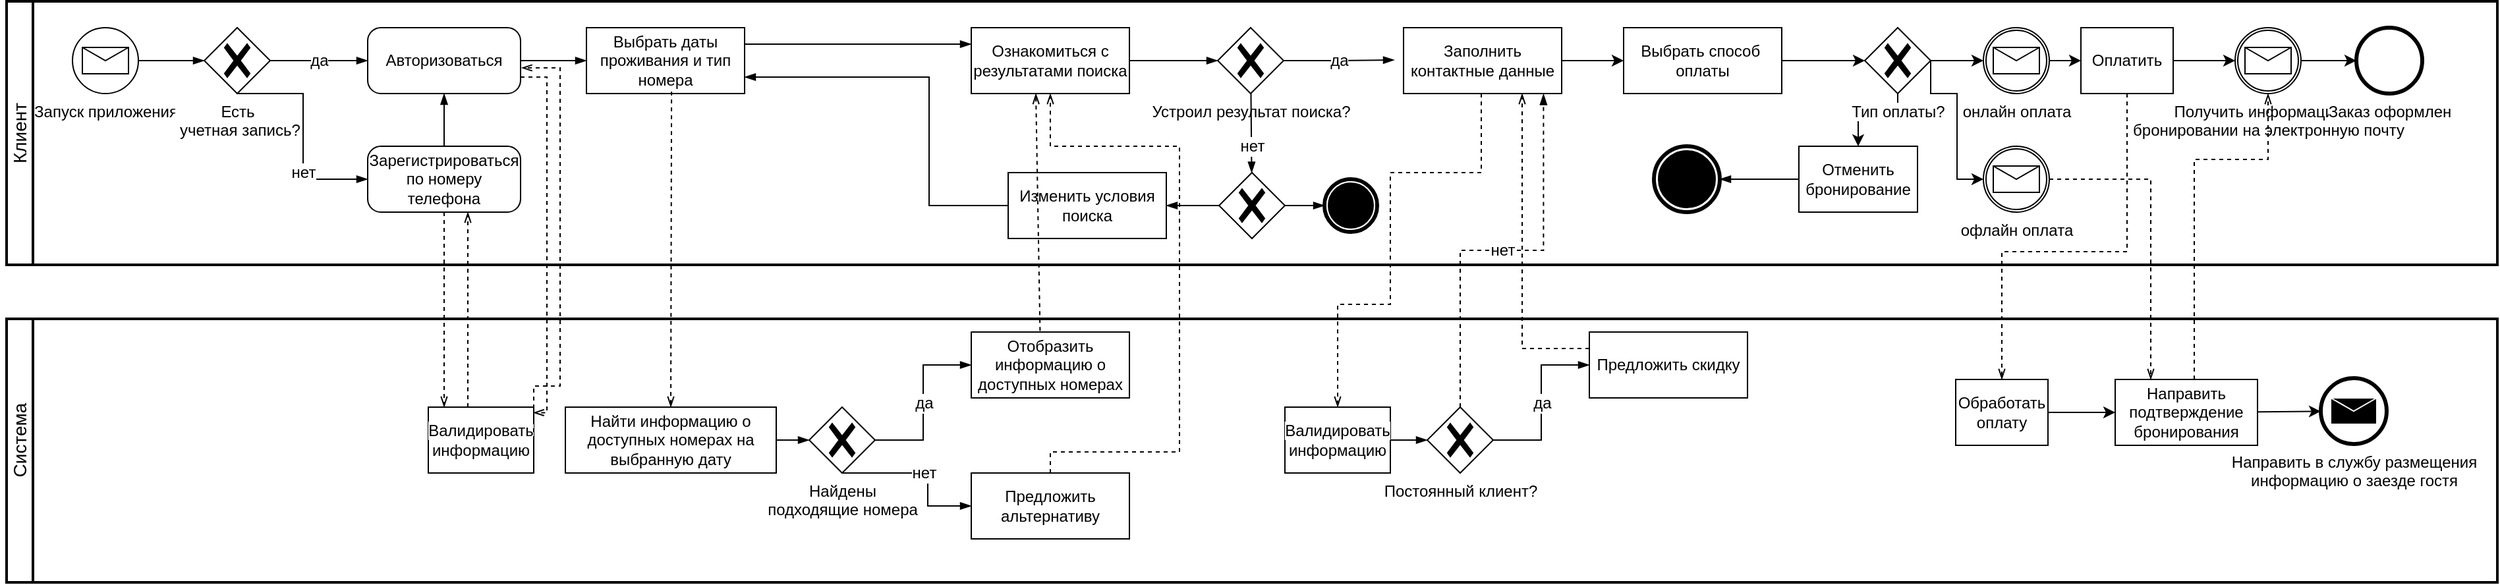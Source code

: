 <mxfile version="26.2.12">
  <diagram name="Страница — 1" id="QT2vmBxy5T35y_oJY8uC">
    <mxGraphModel dx="989" dy="602" grid="1" gridSize="10" guides="1" tooltips="1" connect="1" arrows="1" fold="1" page="1" pageScale="1" pageWidth="827" pageHeight="1169" math="0" shadow="0">
      <root>
        <mxCell id="0" />
        <mxCell id="1" parent="0" />
        <mxCell id="n1gyFduvwM2Q70atBlgJ-3" value="" style="swimlane;html=1;startSize=20;fontStyle=0;collapsible=0;horizontal=0;swimlaneLine=1;swimlaneFillColor=#ffffff;strokeWidth=2;whiteSpace=wrap;" parent="1" vertex="1">
          <mxGeometry x="80" y="40" width="1890" height="200" as="geometry" />
        </mxCell>
        <mxCell id="n1gyFduvwM2Q70atBlgJ-4" value="&lt;font style=&quot;font-size: 14px;&quot;&gt;Клиент&lt;/font&gt;" style="text;html=1;align=center;verticalAlign=middle;whiteSpace=wrap;rounded=0;rotation=-90;" parent="n1gyFduvwM2Q70atBlgJ-3" vertex="1">
          <mxGeometry x="-20" y="85" width="60" height="30" as="geometry" />
        </mxCell>
        <mxCell id="n1gyFduvwM2Q70atBlgJ-7" value="Запуск приложения" style="points=[[0.145,0.145,0],[0.5,0,0],[0.855,0.145,0],[1,0.5,0],[0.855,0.855,0],[0.5,1,0],[0.145,0.855,0],[0,0.5,0]];shape=mxgraph.bpmn.event;html=1;verticalLabelPosition=bottom;labelBackgroundColor=#ffffff;verticalAlign=top;align=center;perimeter=ellipsePerimeter;outlineConnect=0;aspect=fixed;outline=standard;symbol=message;" parent="n1gyFduvwM2Q70atBlgJ-3" vertex="1">
          <mxGeometry x="50" y="20" width="50" height="50" as="geometry" />
        </mxCell>
        <mxCell id="n1gyFduvwM2Q70atBlgJ-8" value="Есть&lt;br&gt;&amp;nbsp;учетная запись?" style="points=[[0.25,0.25,0],[0.5,0,0],[0.75,0.25,0],[1,0.5,0],[0.75,0.75,0],[0.5,1,0],[0.25,0.75,0],[0,0.5,0]];shape=mxgraph.bpmn.gateway2;html=1;verticalLabelPosition=bottom;labelBackgroundColor=#ffffff;verticalAlign=top;align=center;perimeter=rhombusPerimeter;outlineConnect=0;outline=none;symbol=none;gwType=exclusive;" parent="n1gyFduvwM2Q70atBlgJ-3" vertex="1">
          <mxGeometry x="150" y="20" width="50" height="50" as="geometry" />
        </mxCell>
        <mxCell id="n1gyFduvwM2Q70atBlgJ-9" value="Авторизоваться" style="rounded=1;whiteSpace=wrap;html=1;container=1;collapsible=0;absoluteArcSize=1;arcSize=20;childLayout=stackLayout;horizontal=1;horizontalStack=0;resizeParent=1;resizeParentMax=0;resizeLast=0;" parent="n1gyFduvwM2Q70atBlgJ-3" vertex="1">
          <mxGeometry x="274" y="20" width="116" height="50" as="geometry" />
        </mxCell>
        <mxCell id="n1gyFduvwM2Q70atBlgJ-10" value="Зарегистрироваться по номеру телефона" style="rounded=1;whiteSpace=wrap;html=1;container=1;collapsible=0;absoluteArcSize=1;arcSize=20;childLayout=stackLayout;horizontal=1;horizontalStack=0;resizeParent=1;resizeParentMax=0;resizeLast=0;" parent="n1gyFduvwM2Q70atBlgJ-3" vertex="1">
          <mxGeometry x="274" y="110" width="116" height="50" as="geometry" />
        </mxCell>
        <mxCell id="n1gyFduvwM2Q70atBlgJ-11" value="да" style="edgeStyle=elbowEdgeStyle;fontSize=12;html=1;endArrow=blockThin;endFill=1;rounded=0;" parent="n1gyFduvwM2Q70atBlgJ-3" source="n1gyFduvwM2Q70atBlgJ-8" target="n1gyFduvwM2Q70atBlgJ-9" edge="1">
          <mxGeometry width="160" relative="1" as="geometry">
            <mxPoint x="200" y="50" as="sourcePoint" />
            <mxPoint x="270" y="50" as="targetPoint" />
          </mxGeometry>
        </mxCell>
        <mxCell id="n1gyFduvwM2Q70atBlgJ-12" value="нет" style="edgeStyle=elbowEdgeStyle;fontSize=12;html=1;endArrow=blockThin;endFill=1;rounded=0;entryX=0;entryY=0.5;entryDx=0;entryDy=0;exitX=0.5;exitY=1;exitDx=0;exitDy=0;exitPerimeter=0;" parent="n1gyFduvwM2Q70atBlgJ-3" source="n1gyFduvwM2Q70atBlgJ-8" target="n1gyFduvwM2Q70atBlgJ-10" edge="1">
          <mxGeometry x="0.342" width="160" relative="1" as="geometry">
            <mxPoint x="210" y="55" as="sourcePoint" />
            <mxPoint x="284" y="55" as="targetPoint" />
            <Array as="points">
              <mxPoint x="225" y="110" />
            </Array>
            <mxPoint as="offset" />
          </mxGeometry>
        </mxCell>
        <mxCell id="n1gyFduvwM2Q70atBlgJ-13" value="" style="edgeStyle=elbowEdgeStyle;fontSize=12;html=1;endArrow=blockThin;endFill=1;rounded=0;entryX=0.5;entryY=1;entryDx=0;entryDy=0;" parent="n1gyFduvwM2Q70atBlgJ-3" source="n1gyFduvwM2Q70atBlgJ-10" target="n1gyFduvwM2Q70atBlgJ-9" edge="1">
          <mxGeometry width="160" relative="1" as="geometry">
            <mxPoint x="460" y="140" as="sourcePoint" />
            <mxPoint x="620" y="140" as="targetPoint" />
          </mxGeometry>
        </mxCell>
        <mxCell id="n1gyFduvwM2Q70atBlgJ-18" value="&lt;span style=&quot;text-align: left; background-color: rgb(255, 255, 255);&quot;&gt;&lt;font face=&quot;Helvetica&quot; style=&quot;font-size: 12px;&quot;&gt;Выбрать даты проживания и тип номера&lt;/font&gt;&lt;/span&gt;" style="points=[[0.25,0,0],[0.5,0,0],[0.75,0,0],[1,0.25,0],[1,0.5,0],[1,0.75,0],[0.75,1,0],[0.5,1,0],[0.25,1,0],[0,0.75,0],[0,0.5,0],[0,0.25,0]];shape=mxgraph.bpmn.task2;whiteSpace=wrap;rectStyle=rounded;size=10;html=1;container=1;expand=0;collapsible=0;taskMarker=abstract;" parent="n1gyFduvwM2Q70atBlgJ-3" vertex="1">
          <mxGeometry x="440" y="20" width="120" height="50" as="geometry" />
        </mxCell>
        <mxCell id="n1gyFduvwM2Q70atBlgJ-19" value="" style="edgeStyle=elbowEdgeStyle;fontSize=12;html=1;endArrow=blockThin;endFill=1;rounded=0;exitX=1;exitY=0.5;exitDx=0;exitDy=0;" parent="n1gyFduvwM2Q70atBlgJ-3" source="n1gyFduvwM2Q70atBlgJ-9" target="n1gyFduvwM2Q70atBlgJ-18" edge="1">
          <mxGeometry width="160" relative="1" as="geometry">
            <mxPoint x="390" y="60" as="sourcePoint" />
            <mxPoint x="550" y="60" as="targetPoint" />
          </mxGeometry>
        </mxCell>
        <mxCell id="n1gyFduvwM2Q70atBlgJ-23" value="" style="edgeStyle=elbowEdgeStyle;fontSize=12;html=1;endArrow=blockThin;endFill=1;rounded=0;" parent="n1gyFduvwM2Q70atBlgJ-3" source="n1gyFduvwM2Q70atBlgJ-7" target="n1gyFduvwM2Q70atBlgJ-8" edge="1">
          <mxGeometry width="160" relative="1" as="geometry">
            <mxPoint x="102" y="44.5" as="sourcePoint" />
            <mxPoint x="150" y="45.5" as="targetPoint" />
          </mxGeometry>
        </mxCell>
        <mxCell id="n1gyFduvwM2Q70atBlgJ-30" value="&lt;span style=&quot;text-align: left; background-color: rgb(255, 255, 255);&quot;&gt;&lt;font face=&quot;Helvetica&quot; style=&quot;font-size: 12px;&quot;&gt;Ознакомиться с результатами поиска&lt;/font&gt;&lt;/span&gt;" style="points=[[0.25,0,0],[0.5,0,0],[0.75,0,0],[1,0.25,0],[1,0.5,0],[1,0.75,0],[0.75,1,0],[0.5,1,0],[0.25,1,0],[0,0.75,0],[0,0.5,0],[0,0.25,0]];shape=mxgraph.bpmn.task2;whiteSpace=wrap;rectStyle=rounded;size=10;html=1;container=1;expand=0;collapsible=0;taskMarker=abstract;" parent="n1gyFduvwM2Q70atBlgJ-3" vertex="1">
          <mxGeometry x="732" y="20" width="120" height="50" as="geometry" />
        </mxCell>
        <mxCell id="n1gyFduvwM2Q70atBlgJ-33" value="Устроил результат поиска?" style="points=[[0.25,0.25,0],[0.5,0,0],[0.75,0.25,0],[1,0.5,0],[0.75,0.75,0],[0.5,1,0],[0.25,0.75,0],[0,0.5,0]];shape=mxgraph.bpmn.gateway2;html=1;verticalLabelPosition=bottom;labelBackgroundColor=#ffffff;verticalAlign=top;align=center;perimeter=rhombusPerimeter;outlineConnect=0;outline=none;symbol=none;gwType=exclusive;" parent="n1gyFduvwM2Q70atBlgJ-3" vertex="1">
          <mxGeometry x="919" y="20" width="50" height="50" as="geometry" />
        </mxCell>
        <mxCell id="n1gyFduvwM2Q70atBlgJ-34" value="" style="edgeStyle=elbowEdgeStyle;fontSize=12;html=1;endArrow=blockThin;endFill=1;rounded=0;" parent="n1gyFduvwM2Q70atBlgJ-3" source="n1gyFduvwM2Q70atBlgJ-30" target="n1gyFduvwM2Q70atBlgJ-33" edge="1">
          <mxGeometry width="160" relative="1" as="geometry">
            <mxPoint x="859" y="44.5" as="sourcePoint" />
            <mxPoint x="909" y="44.5" as="targetPoint" />
          </mxGeometry>
        </mxCell>
        <mxCell id="n1gyFduvwM2Q70atBlgJ-35" value="да" style="edgeStyle=elbowEdgeStyle;fontSize=12;html=1;endArrow=blockThin;endFill=1;rounded=0;" parent="n1gyFduvwM2Q70atBlgJ-3" source="n1gyFduvwM2Q70atBlgJ-33" edge="1">
          <mxGeometry width="160" relative="1" as="geometry">
            <mxPoint x="979" y="44.5" as="sourcePoint" />
            <mxPoint x="1053" y="44.5" as="targetPoint" />
          </mxGeometry>
        </mxCell>
        <mxCell id="n1gyFduvwM2Q70atBlgJ-36" value="нет" style="fontSize=12;html=1;endArrow=blockThin;endFill=1;rounded=0;" parent="n1gyFduvwM2Q70atBlgJ-3" source="n1gyFduvwM2Q70atBlgJ-33" target="rBpIgyZq6WT9QbF8nmqV-1" edge="1">
          <mxGeometry x="0.342" width="160" relative="1" as="geometry">
            <mxPoint x="942.087" y="68.913" as="sourcePoint" />
            <mxPoint x="944.864" y="130" as="targetPoint" />
            <mxPoint as="offset" />
          </mxGeometry>
        </mxCell>
        <mxCell id="n1gyFduvwM2Q70atBlgJ-37" value="&lt;span style=&quot;text-align: left; background-color: rgb(255, 255, 255);&quot;&gt;&lt;font face=&quot;Helvetica&quot; style=&quot;font-size: 12px;&quot;&gt;Изменить условия поиска&lt;/font&gt;&lt;/span&gt;" style="points=[[0.25,0,0],[0.5,0,0],[0.75,0,0],[1,0.25,0],[1,0.5,0],[1,0.75,0],[0.75,1,0],[0.5,1,0],[0.25,1,0],[0,0.75,0],[0,0.5,0],[0,0.25,0]];shape=mxgraph.bpmn.task2;whiteSpace=wrap;rectStyle=rounded;size=10;html=1;container=1;expand=0;collapsible=0;taskMarker=abstract;" parent="n1gyFduvwM2Q70atBlgJ-3" vertex="1">
          <mxGeometry x="760" y="130" width="120" height="50" as="geometry" />
        </mxCell>
        <mxCell id="n1gyFduvwM2Q70atBlgJ-38" value="" style="edgeStyle=elbowEdgeStyle;fontSize=12;html=1;endArrow=blockThin;endFill=1;rounded=0;entryX=1;entryY=0.75;entryDx=0;entryDy=0;entryPerimeter=0;" parent="n1gyFduvwM2Q70atBlgJ-3" source="n1gyFduvwM2Q70atBlgJ-37" target="n1gyFduvwM2Q70atBlgJ-18" edge="1">
          <mxGeometry width="160" relative="1" as="geometry">
            <mxPoint x="580" y="100" as="sourcePoint" />
            <mxPoint x="647" y="100" as="targetPoint" />
            <Array as="points">
              <mxPoint x="700" y="100" />
            </Array>
          </mxGeometry>
        </mxCell>
        <mxCell id="n1gyFduvwM2Q70atBlgJ-39" value="&lt;span style=&quot;text-align: left; background-color: rgb(255, 255, 255);&quot;&gt;&lt;font face=&quot;Helvetica&quot; style=&quot;font-size: 12px;&quot;&gt;Заполнить контактные данные&lt;/font&gt;&lt;/span&gt;" style="points=[[0.25,0,0],[0.5,0,0],[0.75,0,0],[1,0.25,0],[1,0.5,0],[1,0.75,0],[0.75,1,0],[0.5,1,0],[0.25,1,0],[0,0.75,0],[0,0.5,0],[0,0.25,0]];shape=mxgraph.bpmn.task2;whiteSpace=wrap;rectStyle=rounded;size=10;html=1;container=1;expand=0;collapsible=0;taskMarker=abstract;" parent="n1gyFduvwM2Q70atBlgJ-3" vertex="1">
          <mxGeometry x="1060" y="20" width="120" height="50" as="geometry" />
        </mxCell>
        <mxCell id="n1gyFduvwM2Q70atBlgJ-48" value="&lt;span style=&quot;text-wrap-mode: nowrap; background-color: rgb(255, 255, 255);&quot;&gt;Выбрать способ&amp;nbsp;&lt;/span&gt;&lt;div&gt;&lt;span style=&quot;text-wrap-mode: nowrap; background-color: rgb(255, 255, 255);&quot;&gt;оплаты&lt;/span&gt;&lt;/div&gt;" style="points=[[0.25,0,0],[0.5,0,0],[0.75,0,0],[1,0.25,0],[1,0.5,0],[1,0.75,0],[0.75,1,0],[0.5,1,0],[0.25,1,0],[0,0.75,0],[0,0.5,0],[0,0.25,0]];shape=mxgraph.bpmn.task2;whiteSpace=wrap;rectStyle=rounded;size=10;html=1;container=1;expand=0;collapsible=0;taskMarker=abstract;" parent="n1gyFduvwM2Q70atBlgJ-3" vertex="1">
          <mxGeometry x="1227" y="20" width="120" height="50" as="geometry" />
        </mxCell>
        <mxCell id="n1gyFduvwM2Q70atBlgJ-42" style="edgeStyle=orthogonalEdgeStyle;rounded=0;orthogonalLoop=1;jettySize=auto;html=1;exitX=1;exitY=0.5;exitDx=0;exitDy=0;exitPerimeter=0;" parent="n1gyFduvwM2Q70atBlgJ-3" source="n1gyFduvwM2Q70atBlgJ-39" target="n1gyFduvwM2Q70atBlgJ-48" edge="1">
          <mxGeometry relative="1" as="geometry" />
        </mxCell>
        <mxCell id="rBpIgyZq6WT9QbF8nmqV-11" style="edgeStyle=orthogonalEdgeStyle;rounded=0;orthogonalLoop=1;jettySize=auto;html=1;exitX=0.5;exitY=1;exitDx=0;exitDy=0;exitPerimeter=0;" parent="n1gyFduvwM2Q70atBlgJ-3" source="n1gyFduvwM2Q70atBlgJ-40" target="rBpIgyZq6WT9QbF8nmqV-5" edge="1">
          <mxGeometry relative="1" as="geometry" />
        </mxCell>
        <mxCell id="n1gyFduvwM2Q70atBlgJ-40" value="Тип оплаты?" style="points=[[0.25,0.25,0],[0.5,0,0],[0.75,0.25,0],[1,0.5,0],[0.75,0.75,0],[0.5,1,0],[0.25,0.75,0],[0,0.5,0]];shape=mxgraph.bpmn.gateway2;html=1;verticalLabelPosition=bottom;labelBackgroundColor=#ffffff;verticalAlign=top;align=center;perimeter=rhombusPerimeter;outlineConnect=0;outline=none;symbol=none;gwType=exclusive;" parent="n1gyFduvwM2Q70atBlgJ-3" vertex="1">
          <mxGeometry x="1410" y="20" width="50" height="50" as="geometry" />
        </mxCell>
        <mxCell id="n1gyFduvwM2Q70atBlgJ-54" style="edgeStyle=orthogonalEdgeStyle;rounded=0;orthogonalLoop=1;jettySize=auto;html=1;" parent="n1gyFduvwM2Q70atBlgJ-3" source="n1gyFduvwM2Q70atBlgJ-48" target="n1gyFduvwM2Q70atBlgJ-40" edge="1">
          <mxGeometry relative="1" as="geometry">
            <mxPoint x="1310" y="45" as="sourcePoint" />
            <mxPoint x="1237" y="55" as="targetPoint" />
          </mxGeometry>
        </mxCell>
        <mxCell id="n1gyFduvwM2Q70atBlgJ-44" value="" style="fontSize=12;html=1;endArrow=blockThin;endFill=1;rounded=0;entryX=1;entryY=0.5;entryDx=0;entryDy=0;entryPerimeter=0;edgeStyle=orthogonalEdgeStyle;exitX=0;exitY=0.5;exitDx=0;exitDy=0;exitPerimeter=0;" parent="n1gyFduvwM2Q70atBlgJ-3" source="rBpIgyZq6WT9QbF8nmqV-5" target="n1gyFduvwM2Q70atBlgJ-60" edge="1">
          <mxGeometry x="0.342" width="160" relative="1" as="geometry">
            <mxPoint x="1350" y="110" as="sourcePoint" />
            <mxPoint x="1551" y="140" as="targetPoint" />
            <mxPoint as="offset" />
          </mxGeometry>
        </mxCell>
        <mxCell id="n1gyFduvwM2Q70atBlgJ-55" value="&lt;span style=&quot;text-align: left; text-wrap-mode: wrap;&quot;&gt;&lt;font face=&quot;Helvetica&quot; style=&quot;font-size: 12px;&quot;&gt;Получить информацию о&amp;nbsp;&lt;/font&gt;&lt;/span&gt;&lt;div&gt;&lt;span style=&quot;text-align: left; text-wrap-mode: wrap;&quot;&gt;&lt;font face=&quot;Helvetica&quot; style=&quot;font-size: 12px;&quot;&gt;бронировании на электронную почту&lt;/font&gt;&lt;/span&gt;&lt;/div&gt;" style="points=[[0.145,0.145,0],[0.5,0,0],[0.855,0.145,0],[1,0.5,0],[0.855,0.855,0],[0.5,1,0],[0.145,0.855,0],[0,0.5,0]];shape=mxgraph.bpmn.event;html=1;verticalLabelPosition=bottom;labelBackgroundColor=#ffffff;verticalAlign=top;align=center;perimeter=ellipsePerimeter;outlineConnect=0;aspect=fixed;outline=catching;symbol=message;" parent="n1gyFduvwM2Q70atBlgJ-3" vertex="1">
          <mxGeometry x="1691" y="20" width="50" height="50" as="geometry" />
        </mxCell>
        <mxCell id="n1gyFduvwM2Q70atBlgJ-57" value="Заказ оформлен" style="points=[[0.145,0.145,0],[0.5,0,0],[0.855,0.145,0],[1,0.5,0],[0.855,0.855,0],[0.5,1,0],[0.145,0.855,0],[0,0.5,0]];shape=mxgraph.bpmn.event;html=1;verticalLabelPosition=bottom;labelBackgroundColor=#ffffff;verticalAlign=top;align=center;perimeter=ellipsePerimeter;outlineConnect=0;aspect=fixed;outline=end;symbol=terminate2;" parent="n1gyFduvwM2Q70atBlgJ-3" vertex="1">
          <mxGeometry x="1783" y="20" width="50" height="50" as="geometry" />
        </mxCell>
        <mxCell id="n1gyFduvwM2Q70atBlgJ-60" value="" style="points=[[0.145,0.145,0],[0.5,0,0],[0.855,0.145,0],[1,0.5,0],[0.855,0.855,0],[0.5,1,0],[0.145,0.855,0],[0,0.5,0]];shape=mxgraph.bpmn.event;html=1;verticalLabelPosition=bottom;labelBackgroundColor=#ffffff;verticalAlign=top;align=center;perimeter=ellipsePerimeter;outlineConnect=0;aspect=fixed;outline=end;symbol=terminate;" parent="n1gyFduvwM2Q70atBlgJ-3" vertex="1">
          <mxGeometry x="1250" y="110" width="50" height="50" as="geometry" />
        </mxCell>
        <mxCell id="n1gyFduvwM2Q70atBlgJ-62" style="edgeStyle=orthogonalEdgeStyle;rounded=0;orthogonalLoop=1;jettySize=auto;html=1;" parent="n1gyFduvwM2Q70atBlgJ-3" source="n1gyFduvwM2Q70atBlgJ-55" target="n1gyFduvwM2Q70atBlgJ-57" edge="1">
          <mxGeometry relative="1" as="geometry">
            <mxPoint x="1706" y="45" as="sourcePoint" />
            <mxPoint x="1426" y="55" as="targetPoint" />
          </mxGeometry>
        </mxCell>
        <mxCell id="rBpIgyZq6WT9QbF8nmqV-1" value="" style="points=[[0.25,0.25,0],[0.5,0,0],[0.75,0.25,0],[1,0.5,0],[0.75,0.75,0],[0.5,1,0],[0.25,0.75,0],[0,0.5,0]];shape=mxgraph.bpmn.gateway2;html=1;verticalLabelPosition=bottom;labelBackgroundColor=#ffffff;verticalAlign=top;align=center;perimeter=rhombusPerimeter;outlineConnect=0;outline=none;symbol=none;gwType=exclusive;" parent="n1gyFduvwM2Q70atBlgJ-3" vertex="1">
          <mxGeometry x="920" y="130" width="50" height="50" as="geometry" />
        </mxCell>
        <mxCell id="rBpIgyZq6WT9QbF8nmqV-2" value="" style="edgeStyle=elbowEdgeStyle;fontSize=12;html=1;endArrow=blockThin;endFill=1;rounded=0;" parent="n1gyFduvwM2Q70atBlgJ-3" source="rBpIgyZq6WT9QbF8nmqV-1" target="rBpIgyZq6WT9QbF8nmqV-4" edge="1">
          <mxGeometry width="160" relative="1" as="geometry">
            <mxPoint x="993" y="110" as="sourcePoint" />
            <mxPoint x="1060" y="110" as="targetPoint" />
          </mxGeometry>
        </mxCell>
        <mxCell id="rBpIgyZq6WT9QbF8nmqV-3" value="" style="edgeStyle=elbowEdgeStyle;fontSize=12;html=1;endArrow=blockThin;endFill=1;rounded=0;" parent="n1gyFduvwM2Q70atBlgJ-3" source="rBpIgyZq6WT9QbF8nmqV-1" target="n1gyFduvwM2Q70atBlgJ-37" edge="1">
          <mxGeometry width="160" relative="1" as="geometry">
            <mxPoint x="1003" y="120" as="sourcePoint" />
            <mxPoint x="1070" y="120" as="targetPoint" />
          </mxGeometry>
        </mxCell>
        <mxCell id="rBpIgyZq6WT9QbF8nmqV-4" value="" style="points=[[0.145,0.145,0],[0.5,0,0],[0.855,0.145,0],[1,0.5,0],[0.855,0.855,0],[0.5,1,0],[0.145,0.855,0],[0,0.5,0]];shape=mxgraph.bpmn.event;html=1;verticalLabelPosition=bottom;labelBackgroundColor=#ffffff;verticalAlign=top;align=center;perimeter=ellipsePerimeter;outlineConnect=0;aspect=fixed;outline=end;symbol=terminate;" parent="n1gyFduvwM2Q70atBlgJ-3" vertex="1">
          <mxGeometry x="1000" y="135" width="40" height="40" as="geometry" />
        </mxCell>
        <mxCell id="rBpIgyZq6WT9QbF8nmqV-6" value="онлайн оплата" style="points=[[0.145,0.145,0],[0.5,0,0],[0.855,0.145,0],[1,0.5,0],[0.855,0.855,0],[0.5,1,0],[0.145,0.855,0],[0,0.5,0]];shape=mxgraph.bpmn.event;html=1;verticalLabelPosition=bottom;labelBackgroundColor=#ffffff;verticalAlign=top;align=center;perimeter=ellipsePerimeter;outlineConnect=0;aspect=fixed;outline=catching;symbol=message;" parent="n1gyFduvwM2Q70atBlgJ-3" vertex="1">
          <mxGeometry x="1500" y="20" width="50" height="50" as="geometry" />
        </mxCell>
        <mxCell id="rBpIgyZq6WT9QbF8nmqV-5" value="&lt;span style=&quot;text-wrap-mode: nowrap; background-color: rgb(255, 255, 255);&quot;&gt;Отменить&lt;br&gt;бронирование&lt;/span&gt;" style="points=[[0.25,0,0],[0.5,0,0],[0.75,0,0],[1,0.25,0],[1,0.5,0],[1,0.75,0],[0.75,1,0],[0.5,1,0],[0.25,1,0],[0,0.75,0],[0,0.5,0],[0,0.25,0]];shape=mxgraph.bpmn.task2;whiteSpace=wrap;rectStyle=rounded;size=10;html=1;container=1;expand=0;collapsible=0;taskMarker=abstract;" parent="n1gyFduvwM2Q70atBlgJ-3" vertex="1">
          <mxGeometry x="1360" y="110" width="90" height="50" as="geometry" />
        </mxCell>
        <mxCell id="rBpIgyZq6WT9QbF8nmqV-7" value="офлайн оплата" style="points=[[0.145,0.145,0],[0.5,0,0],[0.855,0.145,0],[1,0.5,0],[0.855,0.855,0],[0.5,1,0],[0.145,0.855,0],[0,0.5,0]];shape=mxgraph.bpmn.event;html=1;verticalLabelPosition=bottom;labelBackgroundColor=#ffffff;verticalAlign=top;align=center;perimeter=ellipsePerimeter;outlineConnect=0;aspect=fixed;outline=catching;symbol=message;" parent="n1gyFduvwM2Q70atBlgJ-3" vertex="1">
          <mxGeometry x="1500" y="110" width="50" height="50" as="geometry" />
        </mxCell>
        <mxCell id="rBpIgyZq6WT9QbF8nmqV-9" style="edgeStyle=orthogonalEdgeStyle;rounded=0;orthogonalLoop=1;jettySize=auto;html=1;exitX=1;exitY=0.5;exitDx=0;exitDy=0;exitPerimeter=0;entryX=0;entryY=0.5;entryDx=0;entryDy=0;entryPerimeter=0;" parent="n1gyFduvwM2Q70atBlgJ-3" source="n1gyFduvwM2Q70atBlgJ-40" target="rBpIgyZq6WT9QbF8nmqV-6" edge="1">
          <mxGeometry relative="1" as="geometry" />
        </mxCell>
        <mxCell id="rBpIgyZq6WT9QbF8nmqV-10" style="edgeStyle=orthogonalEdgeStyle;rounded=0;orthogonalLoop=1;jettySize=auto;html=1;exitX=1;exitY=0.5;exitDx=0;exitDy=0;exitPerimeter=0;entryX=0;entryY=0.5;entryDx=0;entryDy=0;entryPerimeter=0;" parent="n1gyFduvwM2Q70atBlgJ-3" source="n1gyFduvwM2Q70atBlgJ-40" target="rBpIgyZq6WT9QbF8nmqV-7" edge="1">
          <mxGeometry relative="1" as="geometry">
            <Array as="points">
              <mxPoint x="1460" y="70" />
              <mxPoint x="1480" y="70" />
              <mxPoint x="1480" y="135" />
            </Array>
          </mxGeometry>
        </mxCell>
        <mxCell id="rBpIgyZq6WT9QbF8nmqV-12" value="Оплатить" style="points=[[0.25,0,0],[0.5,0,0],[0.75,0,0],[1,0.25,0],[1,0.5,0],[1,0.75,0],[0.75,1,0],[0.5,1,0],[0.25,1,0],[0,0.75,0],[0,0.5,0],[0,0.25,0]];shape=mxgraph.bpmn.task2;whiteSpace=wrap;rectStyle=rounded;size=10;html=1;container=1;expand=0;collapsible=0;taskMarker=abstract;" parent="n1gyFduvwM2Q70atBlgJ-3" vertex="1">
          <mxGeometry x="1574" y="20" width="70" height="50" as="geometry" />
        </mxCell>
        <mxCell id="rBpIgyZq6WT9QbF8nmqV-13" style="edgeStyle=orthogonalEdgeStyle;rounded=0;orthogonalLoop=1;jettySize=auto;html=1;exitX=1;exitY=0.5;exitDx=0;exitDy=0;exitPerimeter=0;entryX=0;entryY=0.5;entryDx=0;entryDy=0;entryPerimeter=0;" parent="n1gyFduvwM2Q70atBlgJ-3" source="rBpIgyZq6WT9QbF8nmqV-6" target="rBpIgyZq6WT9QbF8nmqV-12" edge="1">
          <mxGeometry relative="1" as="geometry" />
        </mxCell>
        <mxCell id="IGGvedUuHYuxeaFfO59M-1" value="" style="edgeStyle=elbowEdgeStyle;fontSize=12;html=1;endArrow=blockThin;endFill=1;rounded=0;exitX=1;exitY=0.25;exitDx=0;exitDy=0;exitPerimeter=0;entryX=0;entryY=0.25;entryDx=0;entryDy=0;entryPerimeter=0;" edge="1" parent="n1gyFduvwM2Q70atBlgJ-3" source="n1gyFduvwM2Q70atBlgJ-18" target="n1gyFduvwM2Q70atBlgJ-30">
          <mxGeometry width="160" relative="1" as="geometry">
            <mxPoint x="400" y="55" as="sourcePoint" />
            <mxPoint x="450" y="55" as="targetPoint" />
          </mxGeometry>
        </mxCell>
        <mxCell id="IGGvedUuHYuxeaFfO59M-2" style="edgeStyle=orthogonalEdgeStyle;rounded=0;orthogonalLoop=1;jettySize=auto;html=1;exitX=1;exitY=0.5;exitDx=0;exitDy=0;exitPerimeter=0;" edge="1" parent="n1gyFduvwM2Q70atBlgJ-3" source="rBpIgyZq6WT9QbF8nmqV-12" target="n1gyFduvwM2Q70atBlgJ-55">
          <mxGeometry relative="1" as="geometry">
            <mxPoint x="1650" y="45" as="sourcePoint" />
            <mxPoint x="1584" y="55" as="targetPoint" />
          </mxGeometry>
        </mxCell>
        <mxCell id="n1gyFduvwM2Q70atBlgJ-5" value="" style="swimlane;html=1;startSize=20;fontStyle=0;collapsible=0;horizontal=0;swimlaneLine=1;swimlaneFillColor=#ffffff;strokeWidth=2;whiteSpace=wrap;" parent="1" vertex="1">
          <mxGeometry x="80" y="281" width="1890" height="200" as="geometry" />
        </mxCell>
        <mxCell id="n1gyFduvwM2Q70atBlgJ-6" value="&lt;font style=&quot;font-size: 14px;&quot;&gt;Система&lt;/font&gt;" style="text;html=1;align=center;verticalAlign=middle;whiteSpace=wrap;rounded=0;rotation=-90;" parent="n1gyFduvwM2Q70atBlgJ-5" vertex="1">
          <mxGeometry x="-20" y="77" width="60" height="30" as="geometry" />
        </mxCell>
        <mxCell id="n1gyFduvwM2Q70atBlgJ-21" value="&lt;span style=&quot;text-align: left; background-color: rgb(255, 255, 255);&quot;&gt;&lt;font style=&quot;font-size: 12px;&quot;&gt;Найти информацию о доступных номерах на выбранную дату&lt;/font&gt;&lt;/span&gt;" style="points=[[0.25,0,0],[0.5,0,0],[0.75,0,0],[1,0.25,0],[1,0.5,0],[1,0.75,0],[0.75,1,0],[0.5,1,0],[0.25,1,0],[0,0.75,0],[0,0.5,0],[0,0.25,0]];shape=mxgraph.bpmn.task2;whiteSpace=wrap;rectStyle=rounded;size=10;html=1;container=1;expand=0;collapsible=0;taskMarker=abstract;" parent="n1gyFduvwM2Q70atBlgJ-5" vertex="1">
          <mxGeometry x="424" y="67" width="160" height="50" as="geometry" />
        </mxCell>
        <mxCell id="n1gyFduvwM2Q70atBlgJ-24" value="Найдены &lt;br&gt;подходящие номера" style="points=[[0.25,0.25,0],[0.5,0,0],[0.75,0.25,0],[1,0.5,0],[0.75,0.75,0],[0.5,1,0],[0.25,0.75,0],[0,0.5,0]];shape=mxgraph.bpmn.gateway2;html=1;verticalLabelPosition=bottom;labelBackgroundColor=#ffffff;verticalAlign=top;align=center;perimeter=rhombusPerimeter;outlineConnect=0;outline=none;symbol=none;gwType=exclusive;" parent="n1gyFduvwM2Q70atBlgJ-5" vertex="1">
          <mxGeometry x="609" y="67" width="50" height="50" as="geometry" />
        </mxCell>
        <mxCell id="n1gyFduvwM2Q70atBlgJ-25" value="да" style="edgeStyle=elbowEdgeStyle;fontSize=12;html=1;endArrow=blockThin;endFill=1;rounded=0;" parent="n1gyFduvwM2Q70atBlgJ-5" source="n1gyFduvwM2Q70atBlgJ-24" target="n1gyFduvwM2Q70atBlgJ-28" edge="1">
          <mxGeometry width="160" relative="1" as="geometry">
            <mxPoint x="669" y="40" as="sourcePoint" />
            <mxPoint x="743" y="35" as="targetPoint" />
          </mxGeometry>
        </mxCell>
        <mxCell id="n1gyFduvwM2Q70atBlgJ-26" value="нет" style="edgeStyle=elbowEdgeStyle;fontSize=12;html=1;endArrow=blockThin;endFill=1;rounded=0;entryX=0;entryY=0.5;entryDx=0;entryDy=0;exitX=0.5;exitY=1;exitDx=0;exitDy=0;exitPerimeter=0;entryPerimeter=0;" parent="n1gyFduvwM2Q70atBlgJ-5" source="n1gyFduvwM2Q70atBlgJ-24" edge="1" target="n1gyFduvwM2Q70atBlgJ-29">
          <mxGeometry width="160" relative="1" as="geometry">
            <mxPoint x="639" y="140" as="sourcePoint" />
            <mxPoint x="748" y="148" as="targetPoint" />
            <Array as="points">
              <mxPoint x="699" y="130" />
            </Array>
          </mxGeometry>
        </mxCell>
        <mxCell id="n1gyFduvwM2Q70atBlgJ-27" value="" style="edgeStyle=elbowEdgeStyle;fontSize=12;html=1;endArrow=blockThin;endFill=1;rounded=0;" parent="n1gyFduvwM2Q70atBlgJ-5" source="n1gyFduvwM2Q70atBlgJ-21" target="n1gyFduvwM2Q70atBlgJ-24" edge="1">
          <mxGeometry width="160" relative="1" as="geometry">
            <mxPoint x="590" y="91.5" as="sourcePoint" />
            <mxPoint x="640" y="91.5" as="targetPoint" />
          </mxGeometry>
        </mxCell>
        <mxCell id="n1gyFduvwM2Q70atBlgJ-28" value="&lt;span style=&quot;text-align: left; background-color: rgb(255, 255, 255);&quot;&gt;&lt;font face=&quot;Helvetica&quot; style=&quot;font-size: 12px;&quot;&gt;Отобразить информацию о доступных номерах&lt;/font&gt;&lt;/span&gt;" style="points=[[0.25,0,0],[0.5,0,0],[0.75,0,0],[1,0.25,0],[1,0.5,0],[1,0.75,0],[0.75,1,0],[0.5,1,0],[0.25,1,0],[0,0.75,0],[0,0.5,0],[0,0.25,0]];shape=mxgraph.bpmn.task2;whiteSpace=wrap;rectStyle=rounded;size=10;html=1;container=1;expand=0;collapsible=0;taskMarker=abstract;" parent="n1gyFduvwM2Q70atBlgJ-5" vertex="1">
          <mxGeometry x="732" y="10" width="120" height="50" as="geometry" />
        </mxCell>
        <mxCell id="n1gyFduvwM2Q70atBlgJ-29" value="&lt;span style=&quot;text-align: left; background-color: rgb(255, 255, 255);&quot;&gt;&lt;font face=&quot;Helvetica&quot; style=&quot;font-size: 12px;&quot;&gt;Предложить альтернативу&lt;/font&gt;&lt;/span&gt;" style="points=[[0.25,0,0],[0.5,0,0],[0.75,0,0],[1,0.25,0],[1,0.5,0],[1,0.75,0],[0.75,1,0],[0.5,1,0],[0.25,1,0],[0,0.75,0],[0,0.5,0],[0,0.25,0]];shape=mxgraph.bpmn.task2;whiteSpace=wrap;rectStyle=rounded;size=10;html=1;container=1;expand=0;collapsible=0;taskMarker=abstract;" parent="n1gyFduvwM2Q70atBlgJ-5" vertex="1">
          <mxGeometry x="732" y="117" width="120" height="50" as="geometry" />
        </mxCell>
        <mxCell id="n1gyFduvwM2Q70atBlgJ-49" value="&lt;span style=&quot;text-align: left; background-color: rgb(255, 255, 255);&quot;&gt;&lt;font style=&quot;font-size: 12px;&quot;&gt;Валидировать информацию&lt;/font&gt;&lt;/span&gt;" style="points=[[0.25,0,0],[0.5,0,0],[0.75,0,0],[1,0.25,0],[1,0.5,0],[1,0.75,0],[0.75,1,0],[0.5,1,0],[0.25,1,0],[0,0.75,0],[0,0.5,0],[0,0.25,0]];shape=mxgraph.bpmn.task2;whiteSpace=wrap;rectStyle=rounded;size=10;html=1;container=1;expand=0;collapsible=0;taskMarker=abstract;" parent="n1gyFduvwM2Q70atBlgJ-5" vertex="1">
          <mxGeometry x="970" y="67" width="80" height="50" as="geometry" />
        </mxCell>
        <mxCell id="n1gyFduvwM2Q70atBlgJ-51" value="Обработать оплату" style="points=[[0.25,0,0],[0.5,0,0],[0.75,0,0],[1,0.25,0],[1,0.5,0],[1,0.75,0],[0.75,1,0],[0.5,1,0],[0.25,1,0],[0,0.75,0],[0,0.5,0],[0,0.25,0]];shape=mxgraph.bpmn.task2;whiteSpace=wrap;rectStyle=rounded;size=10;html=1;container=1;expand=0;collapsible=0;taskMarker=abstract;" parent="n1gyFduvwM2Q70atBlgJ-5" vertex="1">
          <mxGeometry x="1479" y="46" width="70" height="50" as="geometry" />
        </mxCell>
        <mxCell id="n1gyFduvwM2Q70atBlgJ-63" value="Постоянный клиент?" style="points=[[0.25,0.25,0],[0.5,0,0],[0.75,0.25,0],[1,0.5,0],[0.75,0.75,0],[0.5,1,0],[0.25,0.75,0],[0,0.5,0]];shape=mxgraph.bpmn.gateway2;html=1;verticalLabelPosition=bottom;labelBackgroundColor=#ffffff;verticalAlign=top;align=center;perimeter=rhombusPerimeter;outlineConnect=0;outline=none;symbol=none;gwType=exclusive;" parent="n1gyFduvwM2Q70atBlgJ-5" vertex="1">
          <mxGeometry x="1078" y="67" width="50" height="50" as="geometry" />
        </mxCell>
        <mxCell id="n1gyFduvwM2Q70atBlgJ-64" value="да" style="edgeStyle=elbowEdgeStyle;fontSize=12;html=1;endArrow=blockThin;endFill=1;rounded=0;" parent="n1gyFduvwM2Q70atBlgJ-5" source="n1gyFduvwM2Q70atBlgJ-63" target="n1gyFduvwM2Q70atBlgJ-67" edge="1">
          <mxGeometry width="160" relative="1" as="geometry">
            <mxPoint x="1138" y="40" as="sourcePoint" />
            <mxPoint x="1212" y="35" as="targetPoint" />
          </mxGeometry>
        </mxCell>
        <mxCell id="n1gyFduvwM2Q70atBlgJ-66" value="" style="edgeStyle=elbowEdgeStyle;fontSize=12;html=1;endArrow=blockThin;endFill=1;rounded=0;" parent="n1gyFduvwM2Q70atBlgJ-5" source="n1gyFduvwM2Q70atBlgJ-49" target="n1gyFduvwM2Q70atBlgJ-63" edge="1">
          <mxGeometry width="160" relative="1" as="geometry">
            <mxPoint x="1050" y="92" as="sourcePoint" />
            <mxPoint x="1109" y="91.5" as="targetPoint" />
          </mxGeometry>
        </mxCell>
        <mxCell id="n1gyFduvwM2Q70atBlgJ-67" value="&lt;span style=&quot;text-align: left; background-color: rgb(255, 255, 255);&quot;&gt;&lt;font face=&quot;Helvetica&quot; style=&quot;font-size: 12px;&quot;&gt;Предложить скидку&lt;/font&gt;&lt;/span&gt;" style="points=[[0.25,0,0],[0.5,0,0],[0.75,0,0],[1,0.25,0],[1,0.5,0],[1,0.75,0],[0.75,1,0],[0.5,1,0],[0.25,1,0],[0,0.75,0],[0,0.5,0],[0,0.25,0]];shape=mxgraph.bpmn.task2;whiteSpace=wrap;rectStyle=rounded;size=10;html=1;container=1;expand=0;collapsible=0;taskMarker=abstract;" parent="n1gyFduvwM2Q70atBlgJ-5" vertex="1">
          <mxGeometry x="1201" y="10" width="120" height="50" as="geometry" />
        </mxCell>
        <mxCell id="n1gyFduvwM2Q70atBlgJ-75" value="&lt;span style=&quot;text-align: left; background-color: rgb(255, 255, 255);&quot;&gt;&lt;font style=&quot;font-size: 12px;&quot;&gt;Валидировать информацию&lt;/font&gt;&lt;/span&gt;" style="points=[[0.25,0,0],[0.5,0,0],[0.75,0,0],[1,0.25,0],[1,0.5,0],[1,0.75,0],[0.75,1,0],[0.5,1,0],[0.25,1,0],[0,0.75,0],[0,0.5,0],[0,0.25,0]];shape=mxgraph.bpmn.task2;whiteSpace=wrap;rectStyle=rounded;size=10;html=1;container=1;expand=0;collapsible=0;taskMarker=abstract;" parent="n1gyFduvwM2Q70atBlgJ-5" vertex="1">
          <mxGeometry x="320" y="67" width="80" height="50" as="geometry" />
        </mxCell>
        <mxCell id="n1gyFduvwM2Q70atBlgJ-80" value="Направить подтверждение бронирования" style="points=[[0.25,0,0],[0.5,0,0],[0.75,0,0],[1,0.25,0],[1,0.5,0],[1,0.75,0],[0.75,1,0],[0.5,1,0],[0.25,1,0],[0,0.75,0],[0,0.5,0],[0,0.25,0]];shape=mxgraph.bpmn.task2;whiteSpace=wrap;rectStyle=rounded;size=10;html=1;container=1;expand=0;collapsible=0;taskMarker=abstract;" parent="n1gyFduvwM2Q70atBlgJ-5" vertex="1">
          <mxGeometry x="1600" y="46" width="108" height="50" as="geometry" />
        </mxCell>
        <mxCell id="n1gyFduvwM2Q70atBlgJ-81" style="rounded=0;orthogonalLoop=1;jettySize=auto;html=1;entryX=0;entryY=0.5;entryDx=0;entryDy=0;entryPerimeter=0;exitX=1;exitY=0.5;exitDx=0;exitDy=0;exitPerimeter=0;" parent="n1gyFduvwM2Q70atBlgJ-5" source="n1gyFduvwM2Q70atBlgJ-51" target="n1gyFduvwM2Q70atBlgJ-80" edge="1">
          <mxGeometry relative="1" as="geometry">
            <mxPoint x="1357" y="-159" as="sourcePoint" />
            <mxPoint x="1410" y="-159" as="targetPoint" />
          </mxGeometry>
        </mxCell>
        <mxCell id="n1gyFduvwM2Q70atBlgJ-83" value="&lt;span style=&quot;text-align: left; text-wrap-mode: wrap;&quot;&gt;&lt;font style=&quot;font-size: 12px;&quot;&gt;Направить в службу размещения &lt;br&gt;информацию о заезде гостя&lt;/font&gt;&lt;/span&gt;" style="points=[[0.145,0.145,0],[0.5,0,0],[0.855,0.145,0],[1,0.5,0],[0.855,0.855,0],[0.5,1,0],[0.145,0.855,0],[0,0.5,0]];shape=mxgraph.bpmn.event;html=1;verticalLabelPosition=bottom;labelBackgroundColor=#ffffff;verticalAlign=top;align=center;perimeter=ellipsePerimeter;outlineConnect=0;aspect=fixed;outline=end;symbol=message;" parent="n1gyFduvwM2Q70atBlgJ-5" vertex="1">
          <mxGeometry x="1756" y="45" width="50" height="50" as="geometry" />
        </mxCell>
        <mxCell id="n1gyFduvwM2Q70atBlgJ-84" style="rounded=0;orthogonalLoop=1;jettySize=auto;html=1;" parent="n1gyFduvwM2Q70atBlgJ-5" source="n1gyFduvwM2Q70atBlgJ-80" target="n1gyFduvwM2Q70atBlgJ-83" edge="1">
          <mxGeometry relative="1" as="geometry">
            <mxPoint x="1526" y="81" as="sourcePoint" />
            <mxPoint x="1566" y="81" as="targetPoint" />
          </mxGeometry>
        </mxCell>
        <mxCell id="n1gyFduvwM2Q70atBlgJ-15" value="" style="edgeStyle=elbowEdgeStyle;fontSize=12;html=1;endFill=0;startFill=0;endSize=6;startSize=6;dashed=1;endArrow=openThin;startArrow=none;rounded=0;exitX=0.5;exitY=1;exitDx=0;exitDy=0;" parent="1" source="n1gyFduvwM2Q70atBlgJ-10" target="n1gyFduvwM2Q70atBlgJ-75" edge="1">
          <mxGeometry width="160" relative="1" as="geometry">
            <mxPoint x="540" y="180" as="sourcePoint" />
            <mxPoint x="412" y="240" as="targetPoint" />
          </mxGeometry>
        </mxCell>
        <mxCell id="n1gyFduvwM2Q70atBlgJ-16" value="" style="fontSize=12;html=1;endFill=0;startFill=0;endSize=6;startSize=6;dashed=1;endArrow=openThin;startArrow=none;rounded=0;exitX=1;exitY=0.75;exitDx=0;exitDy=0;edgeStyle=orthogonalEdgeStyle;entryX=0.997;entryY=0.084;entryDx=0;entryDy=0;entryPerimeter=0;" parent="1" source="n1gyFduvwM2Q70atBlgJ-9" target="n1gyFduvwM2Q70atBlgJ-75" edge="1">
          <mxGeometry width="160" relative="1" as="geometry">
            <mxPoint x="422" y="210" as="sourcePoint" />
            <mxPoint x="480" y="240" as="targetPoint" />
          </mxGeometry>
        </mxCell>
        <mxCell id="n1gyFduvwM2Q70atBlgJ-22" value="" style="fontSize=12;html=1;endFill=0;startFill=0;endSize=6;startSize=6;dashed=1;endArrow=openThin;startArrow=none;rounded=0;entryX=0.5;entryY=0;entryDx=0;entryDy=0;entryPerimeter=0;exitX=0.538;exitY=0.969;exitDx=0;exitDy=0;exitPerimeter=0;" parent="1" source="n1gyFduvwM2Q70atBlgJ-18" target="n1gyFduvwM2Q70atBlgJ-21" edge="1">
          <mxGeometry width="160" relative="1" as="geometry">
            <mxPoint x="480" y="108" as="sourcePoint" />
            <mxPoint x="490" y="250" as="targetPoint" />
          </mxGeometry>
        </mxCell>
        <mxCell id="n1gyFduvwM2Q70atBlgJ-31" value="" style="fontSize=12;html=1;endFill=0;startFill=0;endSize=6;startSize=6;dashed=1;endArrow=openThin;startArrow=none;rounded=0;entryX=0.5;entryY=1;entryDx=0;entryDy=0;entryPerimeter=0;exitX=0.435;exitY=-0.018;exitDx=0;exitDy=0;exitPerimeter=0;" parent="1" edge="1" source="n1gyFduvwM2Q70atBlgJ-28">
          <mxGeometry width="160" relative="1" as="geometry">
            <mxPoint x="861" y="250" as="sourcePoint" />
            <mxPoint x="861" y="110" as="targetPoint" />
          </mxGeometry>
        </mxCell>
        <mxCell id="n1gyFduvwM2Q70atBlgJ-32" value="" style="fontSize=12;html=1;endFill=0;startFill=0;endSize=6;startSize=6;dashed=1;endArrow=openThin;startArrow=none;rounded=0;entryX=0.5;entryY=1;entryDx=0;entryDy=0;entryPerimeter=0;edgeStyle=orthogonalEdgeStyle;" parent="1" source="n1gyFduvwM2Q70atBlgJ-29" target="n1gyFduvwM2Q70atBlgJ-30" edge="1">
          <mxGeometry width="160" relative="1" as="geometry">
            <mxPoint x="882" y="260" as="sourcePoint" />
            <mxPoint x="882" y="120" as="targetPoint" />
            <Array as="points">
              <mxPoint x="872" y="382" />
              <mxPoint x="970" y="382" />
              <mxPoint x="970" y="150" />
              <mxPoint x="872" y="150" />
            </Array>
          </mxGeometry>
        </mxCell>
        <mxCell id="n1gyFduvwM2Q70atBlgJ-50" value="" style="fontSize=12;html=1;endFill=0;startFill=0;endSize=6;startSize=6;dashed=1;endArrow=openThin;startArrow=none;rounded=0;entryX=0.5;entryY=0;entryDx=0;entryDy=0;entryPerimeter=0;edgeStyle=orthogonalEdgeStyle;" parent="1" source="n1gyFduvwM2Q70atBlgJ-39" target="n1gyFduvwM2Q70atBlgJ-49" edge="1">
          <mxGeometry width="160" relative="1" as="geometry">
            <mxPoint x="1199" y="150" as="sourcePoint" />
            <mxPoint x="1109" y="250" as="targetPoint" />
            <Array as="points">
              <mxPoint x="1199" y="170" />
              <mxPoint x="1130" y="170" />
              <mxPoint x="1130" y="270" />
              <mxPoint x="1090" y="270" />
            </Array>
          </mxGeometry>
        </mxCell>
        <mxCell id="n1gyFduvwM2Q70atBlgJ-71" value="" style="fontSize=12;html=1;endFill=0;startFill=0;endSize=6;startSize=6;dashed=1;endArrow=openThin;startArrow=none;rounded=0;entryX=0.75;entryY=1;entryDx=0;entryDy=0;entryPerimeter=0;edgeStyle=orthogonalEdgeStyle;exitX=0;exitY=0.25;exitDx=0;exitDy=0;exitPerimeter=0;" parent="1" source="n1gyFduvwM2Q70atBlgJ-67" target="n1gyFduvwM2Q70atBlgJ-39" edge="1">
          <mxGeometry width="160" relative="1" as="geometry">
            <mxPoint x="1350" y="250" as="sourcePoint" />
            <mxPoint x="1350" y="110" as="targetPoint" />
          </mxGeometry>
        </mxCell>
        <mxCell id="n1gyFduvwM2Q70atBlgJ-65" value="нет" style="edgeStyle=elbowEdgeStyle;fontSize=12;html=1;endArrow=blockThin;endFill=1;rounded=0;dashed=1;elbow=vertical;entryX=0.885;entryY=1.004;entryDx=0;entryDy=0;entryPerimeter=0;" parent="1" source="n1gyFduvwM2Q70atBlgJ-63" target="n1gyFduvwM2Q70atBlgJ-39" edge="1">
          <mxGeometry width="160" relative="1" as="geometry">
            <mxPoint x="1208" y="362.3" as="sourcePoint" />
            <mxPoint x="1250" y="130" as="targetPoint" />
          </mxGeometry>
        </mxCell>
        <mxCell id="n1gyFduvwM2Q70atBlgJ-78" value="" style="edgeStyle=elbowEdgeStyle;fontSize=12;html=1;endFill=0;startFill=0;endSize=6;startSize=6;dashed=1;endArrow=openThin;startArrow=none;rounded=0;entryX=0.655;entryY=1;entryDx=0;entryDy=0;entryPerimeter=0;" parent="1" source="n1gyFduvwM2Q70atBlgJ-75" target="n1gyFduvwM2Q70atBlgJ-10" edge="1">
          <mxGeometry width="160" relative="1" as="geometry">
            <mxPoint x="330" y="270" as="sourcePoint" />
            <mxPoint x="422" y="317" as="targetPoint" />
          </mxGeometry>
        </mxCell>
        <mxCell id="n1gyFduvwM2Q70atBlgJ-79" value="" style="fontSize=12;html=1;endFill=0;startFill=0;endSize=6;startSize=6;dashed=1;endArrow=openThin;startArrow=none;rounded=0;edgeStyle=orthogonalEdgeStyle;entryX=1.007;entryY=0.61;entryDx=0;entryDy=0;entryPerimeter=0;exitX=1;exitY=0.5;exitDx=0;exitDy=0;exitPerimeter=0;" parent="1" source="n1gyFduvwM2Q70atBlgJ-75" target="n1gyFduvwM2Q70atBlgJ-9" edge="1">
          <mxGeometry width="160" relative="1" as="geometry">
            <mxPoint x="540" y="170" as="sourcePoint" />
            <mxPoint x="490" y="321" as="targetPoint" />
            <Array as="points">
              <mxPoint x="500" y="332" />
              <mxPoint x="500" y="91" />
            </Array>
          </mxGeometry>
        </mxCell>
        <mxCell id="n1gyFduvwM2Q70atBlgJ-52" value="" style="fontSize=12;html=1;endFill=0;startFill=0;endSize=6;startSize=6;dashed=1;endArrow=openThin;startArrow=none;rounded=0;entryX=0.5;entryY=0;entryDx=0;entryDy=0;entryPerimeter=0;edgeStyle=orthogonalEdgeStyle;exitX=0.5;exitY=1;exitDx=0;exitDy=0;exitPerimeter=0;" parent="1" source="rBpIgyZq6WT9QbF8nmqV-12" target="n1gyFduvwM2Q70atBlgJ-51" edge="1">
          <mxGeometry width="160" relative="1" as="geometry">
            <mxPoint x="1600" y="210" as="sourcePoint" />
            <mxPoint x="1279" y="250" as="targetPoint" />
            <Array as="points">
              <mxPoint x="1689" y="230" />
              <mxPoint x="1594" y="230" />
            </Array>
          </mxGeometry>
        </mxCell>
        <mxCell id="n1gyFduvwM2Q70atBlgJ-82" value="" style="fontSize=12;html=1;endFill=0;startFill=0;endSize=6;startSize=6;dashed=1;endArrow=openThin;startArrow=none;rounded=0;edgeStyle=orthogonalEdgeStyle;entryX=0.5;entryY=1;entryDx=0;entryDy=0;entryPerimeter=0;" parent="1" source="n1gyFduvwM2Q70atBlgJ-80" target="n1gyFduvwM2Q70atBlgJ-55" edge="1">
          <mxGeometry width="160" relative="1" as="geometry">
            <mxPoint x="1556" y="95" as="sourcePoint" />
            <mxPoint x="1571" y="310" as="targetPoint" />
            <Array as="points">
              <mxPoint x="1740" y="160" />
              <mxPoint x="1796" y="160" />
            </Array>
          </mxGeometry>
        </mxCell>
        <mxCell id="rBpIgyZq6WT9QbF8nmqV-15" value="" style="fontSize=12;html=1;endFill=0;startFill=0;endSize=6;startSize=6;dashed=1;endArrow=openThin;startArrow=none;rounded=0;entryX=0.25;entryY=0;entryDx=0;entryDy=0;entryPerimeter=0;edgeStyle=orthogonalEdgeStyle;exitX=1;exitY=0.5;exitDx=0;exitDy=0;exitPerimeter=0;" parent="1" source="rBpIgyZq6WT9QbF8nmqV-7" target="n1gyFduvwM2Q70atBlgJ-80" edge="1">
          <mxGeometry width="160" relative="1" as="geometry">
            <mxPoint x="1699" y="120" as="sourcePoint" />
            <mxPoint x="1604" y="337" as="targetPoint" />
            <Array as="points">
              <mxPoint x="1707" y="175" />
            </Array>
          </mxGeometry>
        </mxCell>
      </root>
    </mxGraphModel>
  </diagram>
</mxfile>

